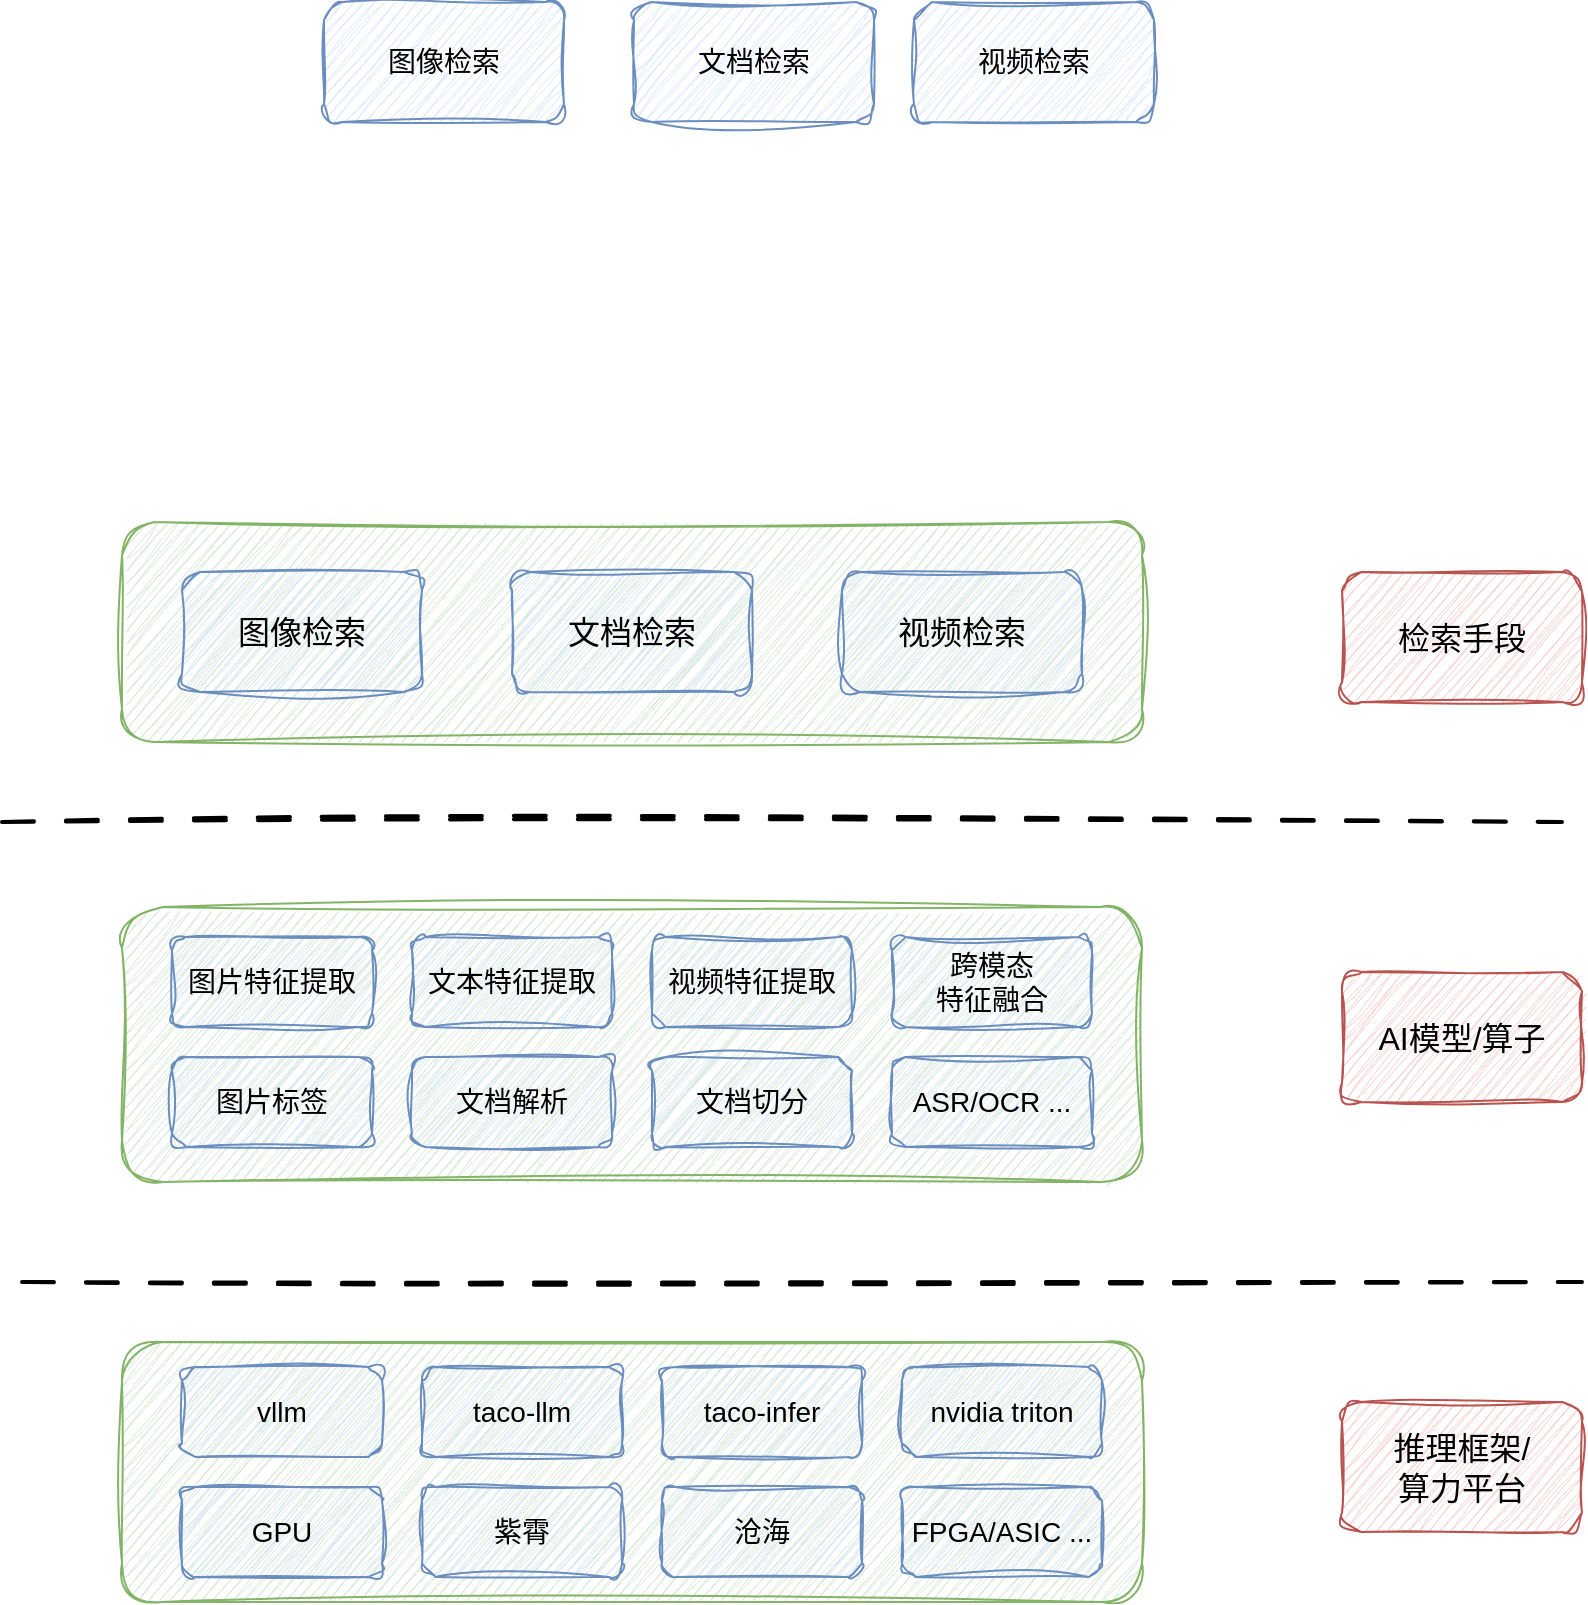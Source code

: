 <mxfile version="27.0.9">
  <diagram name="Page-1" id="OTf7QfPFaJ3sg6LGLKR9">
    <mxGraphModel dx="1426" dy="790" grid="0" gridSize="10" guides="1" tooltips="1" connect="1" arrows="1" fold="1" page="1" pageScale="1" pageWidth="850" pageHeight="1100" math="0" shadow="0">
      <root>
        <mxCell id="0" />
        <mxCell id="1" parent="0" />
        <mxCell id="GU-AslAWZr-huQlE6z6P-1" value="" style="rounded=1;whiteSpace=wrap;html=1;fillColor=#d5e8d4;strokeColor=#82b366;fontFamily=Helvetica;sketch=1;curveFitting=1;jiggle=2;" vertex="1" parent="1">
          <mxGeometry x="104" y="330" width="510" height="110" as="geometry" />
        </mxCell>
        <mxCell id="GU-AslAWZr-huQlE6z6P-2" value="&lt;font style=&quot;font-size: 16px;&quot;&gt;检索手段&lt;/font&gt;" style="rounded=1;whiteSpace=wrap;html=1;fillColor=#f8cecc;strokeColor=#b85450;fontFamily=Helvetica;sketch=1;curveFitting=1;jiggle=2;" vertex="1" parent="1">
          <mxGeometry x="714" y="355" width="120" height="65" as="geometry" />
        </mxCell>
        <mxCell id="GU-AslAWZr-huQlE6z6P-4" value="图像检索" style="rounded=1;whiteSpace=wrap;html=1;fillColor=#dae8fc;strokeColor=#6c8ebf;fontFamily=Helvetica;fontSize=14;sketch=1;curveFitting=1;jiggle=2;" vertex="1" parent="1">
          <mxGeometry x="205" y="70" width="120" height="60" as="geometry" />
        </mxCell>
        <mxCell id="GU-AslAWZr-huQlE6z6P-5" value="文档检索" style="rounded=1;whiteSpace=wrap;html=1;fillColor=#dae8fc;strokeColor=#6c8ebf;fontFamily=Helvetica;fontSize=14;sketch=1;curveFitting=1;jiggle=2;" vertex="1" parent="1">
          <mxGeometry x="360" y="70" width="120" height="60" as="geometry" />
        </mxCell>
        <mxCell id="GU-AslAWZr-huQlE6z6P-6" value="视频检索" style="rounded=1;whiteSpace=wrap;html=1;fillColor=#dae8fc;strokeColor=#6c8ebf;fontFamily=Helvetica;fontSize=14;sketch=1;curveFitting=1;jiggle=2;" vertex="1" parent="1">
          <mxGeometry x="500" y="70" width="120" height="60" as="geometry" />
        </mxCell>
        <mxCell id="GU-AslAWZr-huQlE6z6P-7" value="图像检索" style="rounded=1;whiteSpace=wrap;html=1;fontSize=16;fillColor=#dae8fc;strokeColor=#6c8ebf;sketch=1;curveFitting=1;jiggle=2;" vertex="1" parent="1">
          <mxGeometry x="134" y="355" width="120" height="60" as="geometry" />
        </mxCell>
        <mxCell id="GU-AslAWZr-huQlE6z6P-8" value="文档检索" style="rounded=1;whiteSpace=wrap;html=1;fontSize=16;fillColor=#dae8fc;strokeColor=#6c8ebf;sketch=1;curveFitting=1;jiggle=2;" vertex="1" parent="1">
          <mxGeometry x="299" y="355" width="120" height="60" as="geometry" />
        </mxCell>
        <mxCell id="GU-AslAWZr-huQlE6z6P-9" value="视频检索" style="rounded=1;whiteSpace=wrap;html=1;fontSize=16;fillColor=#dae8fc;strokeColor=#6c8ebf;sketch=1;curveFitting=1;jiggle=2;" vertex="1" parent="1">
          <mxGeometry x="464" y="355" width="120" height="60" as="geometry" />
        </mxCell>
        <mxCell id="GU-AslAWZr-huQlE6z6P-10" value="" style="endArrow=none;html=1;rounded=1;dashed=1;dashPattern=8 8;strokeWidth=2;sketch=1;curveFitting=1;jiggle=2;" edge="1" parent="1">
          <mxGeometry width="50" height="50" relative="1" as="geometry">
            <mxPoint x="44" y="480" as="sourcePoint" />
            <mxPoint x="824" y="480" as="targetPoint" />
          </mxGeometry>
        </mxCell>
        <mxCell id="GU-AslAWZr-huQlE6z6P-12" value="" style="rounded=1;whiteSpace=wrap;html=1;fillColor=#d5e8d4;strokeColor=#82b366;fontFamily=Helvetica;sketch=1;curveFitting=1;jiggle=2;" vertex="1" parent="1">
          <mxGeometry x="104" y="522.5" width="510" height="137.5" as="geometry" />
        </mxCell>
        <mxCell id="GU-AslAWZr-huQlE6z6P-13" value="&lt;span style=&quot;font-size: 16px;&quot;&gt;AI模型/算子&lt;/span&gt;" style="rounded=1;whiteSpace=wrap;html=1;fillColor=#f8cecc;strokeColor=#b85450;fontFamily=Helvetica;sketch=1;curveFitting=1;jiggle=2;" vertex="1" parent="1">
          <mxGeometry x="714" y="555" width="120" height="65" as="geometry" />
        </mxCell>
        <mxCell id="GU-AslAWZr-huQlE6z6P-14" value="图片特征提取" style="rounded=1;whiteSpace=wrap;html=1;fontSize=14;fillColor=#dae8fc;strokeColor=#6c8ebf;sketch=1;curveFitting=1;jiggle=2;" vertex="1" parent="1">
          <mxGeometry x="129" y="537.5" width="100" height="45" as="geometry" />
        </mxCell>
        <mxCell id="GU-AslAWZr-huQlE6z6P-18" value="文本特征提取" style="rounded=1;whiteSpace=wrap;html=1;fontSize=14;fillColor=#dae8fc;strokeColor=#6c8ebf;sketch=1;curveFitting=1;jiggle=2;" vertex="1" parent="1">
          <mxGeometry x="249" y="537.5" width="100" height="45" as="geometry" />
        </mxCell>
        <mxCell id="GU-AslAWZr-huQlE6z6P-20" value="视频特征提取" style="rounded=1;whiteSpace=wrap;html=1;fontSize=14;fillColor=#dae8fc;strokeColor=#6c8ebf;sketch=1;curveFitting=1;jiggle=2;" vertex="1" parent="1">
          <mxGeometry x="369" y="537.5" width="100" height="45" as="geometry" />
        </mxCell>
        <mxCell id="GU-AslAWZr-huQlE6z6P-21" value="跨模态&lt;div&gt;特征融合&lt;/div&gt;" style="rounded=1;whiteSpace=wrap;html=1;fontSize=14;fillColor=#dae8fc;strokeColor=#6c8ebf;sketch=1;curveFitting=1;jiggle=2;" vertex="1" parent="1">
          <mxGeometry x="489" y="537.5" width="100" height="45" as="geometry" />
        </mxCell>
        <mxCell id="GU-AslAWZr-huQlE6z6P-22" value="图片标签" style="rounded=1;whiteSpace=wrap;html=1;fontSize=14;fillColor=#dae8fc;strokeColor=#6c8ebf;sketch=1;curveFitting=1;jiggle=2;" vertex="1" parent="1">
          <mxGeometry x="129" y="597.5" width="100" height="45" as="geometry" />
        </mxCell>
        <mxCell id="GU-AslAWZr-huQlE6z6P-23" value="文档解析" style="rounded=1;whiteSpace=wrap;html=1;fontSize=14;fillColor=#dae8fc;strokeColor=#6c8ebf;sketch=1;curveFitting=1;jiggle=2;" vertex="1" parent="1">
          <mxGeometry x="249" y="597.5" width="100" height="45" as="geometry" />
        </mxCell>
        <mxCell id="GU-AslAWZr-huQlE6z6P-24" value="文档切分" style="rounded=1;whiteSpace=wrap;html=1;fontSize=14;fillColor=#dae8fc;strokeColor=#6c8ebf;sketch=1;curveFitting=1;jiggle=2;" vertex="1" parent="1">
          <mxGeometry x="369" y="597.5" width="100" height="45" as="geometry" />
        </mxCell>
        <mxCell id="GU-AslAWZr-huQlE6z6P-25" value="ASR/OCR ..." style="rounded=1;whiteSpace=wrap;html=1;fontSize=14;fillColor=#dae8fc;strokeColor=#6c8ebf;sketch=1;curveFitting=1;jiggle=2;" vertex="1" parent="1">
          <mxGeometry x="489" y="597.5" width="100" height="45" as="geometry" />
        </mxCell>
        <mxCell id="GU-AslAWZr-huQlE6z6P-27" value="&lt;span style=&quot;font-size: 16px;&quot;&gt;推理框架/&lt;/span&gt;&lt;div&gt;&lt;span style=&quot;font-size: 16px;&quot;&gt;算力平台&lt;/span&gt;&lt;/div&gt;" style="rounded=1;whiteSpace=wrap;html=1;fillColor=#f8cecc;strokeColor=#b85450;fontFamily=Helvetica;sketch=1;curveFitting=1;jiggle=2;" vertex="1" parent="1">
          <mxGeometry x="714" y="770" width="120" height="65" as="geometry" />
        </mxCell>
        <mxCell id="GU-AslAWZr-huQlE6z6P-28" value="" style="rounded=1;whiteSpace=wrap;html=1;fillColor=#d5e8d4;strokeColor=#82b366;fontFamily=Helvetica;sketch=1;curveFitting=1;jiggle=2;" vertex="1" parent="1">
          <mxGeometry x="104" y="740" width="510" height="130" as="geometry" />
        </mxCell>
        <mxCell id="GU-AslAWZr-huQlE6z6P-29" value="vllm" style="rounded=1;whiteSpace=wrap;html=1;fontSize=14;fillColor=#dae8fc;strokeColor=#6c8ebf;sketch=1;curveFitting=1;jiggle=2;" vertex="1" parent="1">
          <mxGeometry x="134" y="752.5" width="100" height="45" as="geometry" />
        </mxCell>
        <mxCell id="GU-AslAWZr-huQlE6z6P-30" value="taco-llm" style="rounded=1;whiteSpace=wrap;html=1;fontSize=14;fillColor=#dae8fc;strokeColor=#6c8ebf;sketch=1;curveFitting=1;jiggle=2;" vertex="1" parent="1">
          <mxGeometry x="254" y="752.5" width="100" height="45" as="geometry" />
        </mxCell>
        <mxCell id="GU-AslAWZr-huQlE6z6P-31" value="taco-infer" style="rounded=1;whiteSpace=wrap;html=1;fontSize=14;fillColor=#dae8fc;strokeColor=#6c8ebf;sketch=1;curveFitting=1;jiggle=2;" vertex="1" parent="1">
          <mxGeometry x="374" y="752.5" width="100" height="45" as="geometry" />
        </mxCell>
        <mxCell id="GU-AslAWZr-huQlE6z6P-32" value="nvidia triton" style="rounded=1;whiteSpace=wrap;html=1;fontSize=14;fillColor=#dae8fc;strokeColor=#6c8ebf;sketch=1;curveFitting=1;jiggle=2;" vertex="1" parent="1">
          <mxGeometry x="494" y="752.5" width="100" height="45" as="geometry" />
        </mxCell>
        <mxCell id="GU-AslAWZr-huQlE6z6P-33" value="GPU" style="rounded=1;whiteSpace=wrap;html=1;fontSize=14;fillColor=#dae8fc;strokeColor=#6c8ebf;sketch=1;curveFitting=1;jiggle=2;" vertex="1" parent="1">
          <mxGeometry x="134" y="812.5" width="100" height="45" as="geometry" />
        </mxCell>
        <mxCell id="GU-AslAWZr-huQlE6z6P-34" value="紫霄" style="rounded=1;whiteSpace=wrap;html=1;fontSize=14;fillColor=#dae8fc;strokeColor=#6c8ebf;sketch=1;curveFitting=1;jiggle=2;" vertex="1" parent="1">
          <mxGeometry x="254" y="812.5" width="100" height="45" as="geometry" />
        </mxCell>
        <mxCell id="GU-AslAWZr-huQlE6z6P-35" value="沧海" style="rounded=1;whiteSpace=wrap;html=1;fontSize=14;fillColor=#dae8fc;strokeColor=#6c8ebf;sketch=1;curveFitting=1;jiggle=2;" vertex="1" parent="1">
          <mxGeometry x="374" y="812.5" width="100" height="45" as="geometry" />
        </mxCell>
        <mxCell id="GU-AslAWZr-huQlE6z6P-36" value="FPGA/ASIC ..." style="rounded=1;whiteSpace=wrap;html=1;fontSize=14;fillColor=#dae8fc;strokeColor=#6c8ebf;sketch=1;curveFitting=1;jiggle=2;" vertex="1" parent="1">
          <mxGeometry x="494" y="812.5" width="100" height="45" as="geometry" />
        </mxCell>
        <mxCell id="GU-AslAWZr-huQlE6z6P-37" value="" style="endArrow=none;html=1;rounded=1;dashed=1;dashPattern=8 8;strokeWidth=2;sketch=1;curveFitting=1;jiggle=2;" edge="1" parent="1">
          <mxGeometry width="50" height="50" relative="1" as="geometry">
            <mxPoint x="54" y="710" as="sourcePoint" />
            <mxPoint x="834" y="710" as="targetPoint" />
          </mxGeometry>
        </mxCell>
      </root>
    </mxGraphModel>
  </diagram>
</mxfile>
